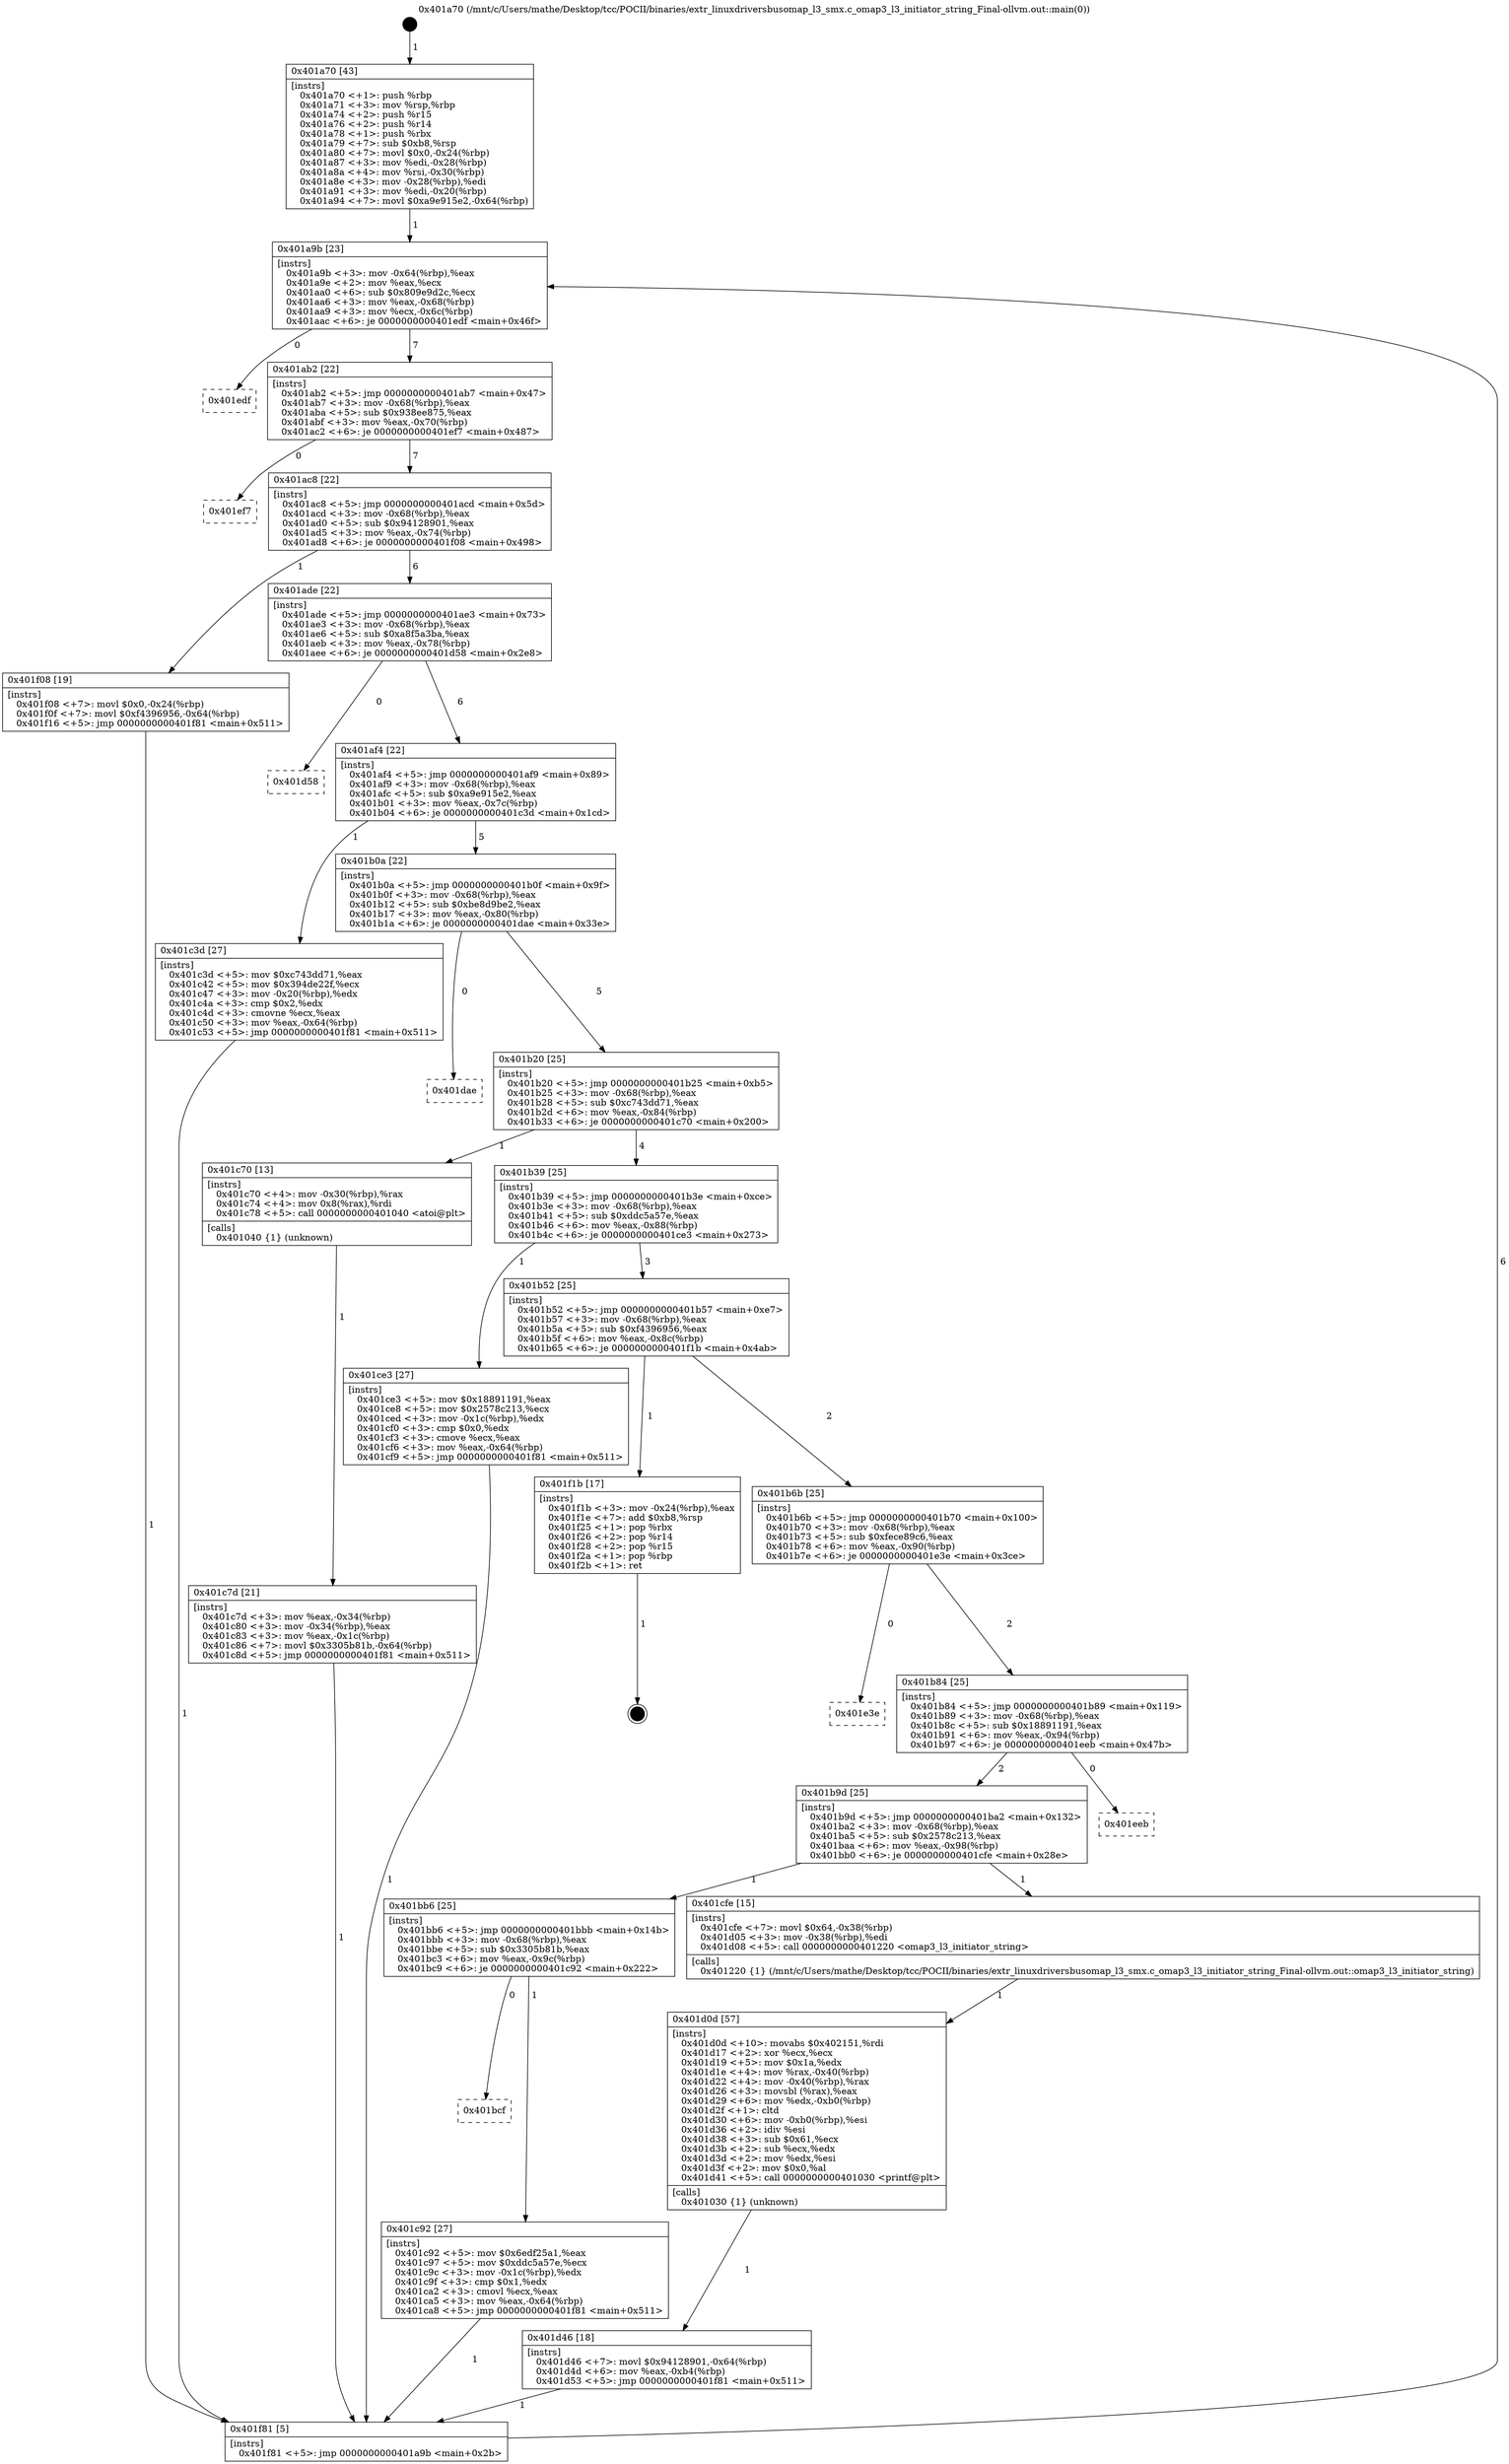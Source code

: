 digraph "0x401a70" {
  label = "0x401a70 (/mnt/c/Users/mathe/Desktop/tcc/POCII/binaries/extr_linuxdriversbusomap_l3_smx.c_omap3_l3_initiator_string_Final-ollvm.out::main(0))"
  labelloc = "t"
  node[shape=record]

  Entry [label="",width=0.3,height=0.3,shape=circle,fillcolor=black,style=filled]
  "0x401a9b" [label="{
     0x401a9b [23]\l
     | [instrs]\l
     &nbsp;&nbsp;0x401a9b \<+3\>: mov -0x64(%rbp),%eax\l
     &nbsp;&nbsp;0x401a9e \<+2\>: mov %eax,%ecx\l
     &nbsp;&nbsp;0x401aa0 \<+6\>: sub $0x809e9d2c,%ecx\l
     &nbsp;&nbsp;0x401aa6 \<+3\>: mov %eax,-0x68(%rbp)\l
     &nbsp;&nbsp;0x401aa9 \<+3\>: mov %ecx,-0x6c(%rbp)\l
     &nbsp;&nbsp;0x401aac \<+6\>: je 0000000000401edf \<main+0x46f\>\l
  }"]
  "0x401edf" [label="{
     0x401edf\l
  }", style=dashed]
  "0x401ab2" [label="{
     0x401ab2 [22]\l
     | [instrs]\l
     &nbsp;&nbsp;0x401ab2 \<+5\>: jmp 0000000000401ab7 \<main+0x47\>\l
     &nbsp;&nbsp;0x401ab7 \<+3\>: mov -0x68(%rbp),%eax\l
     &nbsp;&nbsp;0x401aba \<+5\>: sub $0x938ee875,%eax\l
     &nbsp;&nbsp;0x401abf \<+3\>: mov %eax,-0x70(%rbp)\l
     &nbsp;&nbsp;0x401ac2 \<+6\>: je 0000000000401ef7 \<main+0x487\>\l
  }"]
  Exit [label="",width=0.3,height=0.3,shape=circle,fillcolor=black,style=filled,peripheries=2]
  "0x401ef7" [label="{
     0x401ef7\l
  }", style=dashed]
  "0x401ac8" [label="{
     0x401ac8 [22]\l
     | [instrs]\l
     &nbsp;&nbsp;0x401ac8 \<+5\>: jmp 0000000000401acd \<main+0x5d\>\l
     &nbsp;&nbsp;0x401acd \<+3\>: mov -0x68(%rbp),%eax\l
     &nbsp;&nbsp;0x401ad0 \<+5\>: sub $0x94128901,%eax\l
     &nbsp;&nbsp;0x401ad5 \<+3\>: mov %eax,-0x74(%rbp)\l
     &nbsp;&nbsp;0x401ad8 \<+6\>: je 0000000000401f08 \<main+0x498\>\l
  }"]
  "0x401d46" [label="{
     0x401d46 [18]\l
     | [instrs]\l
     &nbsp;&nbsp;0x401d46 \<+7\>: movl $0x94128901,-0x64(%rbp)\l
     &nbsp;&nbsp;0x401d4d \<+6\>: mov %eax,-0xb4(%rbp)\l
     &nbsp;&nbsp;0x401d53 \<+5\>: jmp 0000000000401f81 \<main+0x511\>\l
  }"]
  "0x401f08" [label="{
     0x401f08 [19]\l
     | [instrs]\l
     &nbsp;&nbsp;0x401f08 \<+7\>: movl $0x0,-0x24(%rbp)\l
     &nbsp;&nbsp;0x401f0f \<+7\>: movl $0xf4396956,-0x64(%rbp)\l
     &nbsp;&nbsp;0x401f16 \<+5\>: jmp 0000000000401f81 \<main+0x511\>\l
  }"]
  "0x401ade" [label="{
     0x401ade [22]\l
     | [instrs]\l
     &nbsp;&nbsp;0x401ade \<+5\>: jmp 0000000000401ae3 \<main+0x73\>\l
     &nbsp;&nbsp;0x401ae3 \<+3\>: mov -0x68(%rbp),%eax\l
     &nbsp;&nbsp;0x401ae6 \<+5\>: sub $0xa8f5a3ba,%eax\l
     &nbsp;&nbsp;0x401aeb \<+3\>: mov %eax,-0x78(%rbp)\l
     &nbsp;&nbsp;0x401aee \<+6\>: je 0000000000401d58 \<main+0x2e8\>\l
  }"]
  "0x401d0d" [label="{
     0x401d0d [57]\l
     | [instrs]\l
     &nbsp;&nbsp;0x401d0d \<+10\>: movabs $0x402151,%rdi\l
     &nbsp;&nbsp;0x401d17 \<+2\>: xor %ecx,%ecx\l
     &nbsp;&nbsp;0x401d19 \<+5\>: mov $0x1a,%edx\l
     &nbsp;&nbsp;0x401d1e \<+4\>: mov %rax,-0x40(%rbp)\l
     &nbsp;&nbsp;0x401d22 \<+4\>: mov -0x40(%rbp),%rax\l
     &nbsp;&nbsp;0x401d26 \<+3\>: movsbl (%rax),%eax\l
     &nbsp;&nbsp;0x401d29 \<+6\>: mov %edx,-0xb0(%rbp)\l
     &nbsp;&nbsp;0x401d2f \<+1\>: cltd\l
     &nbsp;&nbsp;0x401d30 \<+6\>: mov -0xb0(%rbp),%esi\l
     &nbsp;&nbsp;0x401d36 \<+2\>: idiv %esi\l
     &nbsp;&nbsp;0x401d38 \<+3\>: sub $0x61,%ecx\l
     &nbsp;&nbsp;0x401d3b \<+2\>: sub %ecx,%edx\l
     &nbsp;&nbsp;0x401d3d \<+2\>: mov %edx,%esi\l
     &nbsp;&nbsp;0x401d3f \<+2\>: mov $0x0,%al\l
     &nbsp;&nbsp;0x401d41 \<+5\>: call 0000000000401030 \<printf@plt\>\l
     | [calls]\l
     &nbsp;&nbsp;0x401030 \{1\} (unknown)\l
  }"]
  "0x401d58" [label="{
     0x401d58\l
  }", style=dashed]
  "0x401af4" [label="{
     0x401af4 [22]\l
     | [instrs]\l
     &nbsp;&nbsp;0x401af4 \<+5\>: jmp 0000000000401af9 \<main+0x89\>\l
     &nbsp;&nbsp;0x401af9 \<+3\>: mov -0x68(%rbp),%eax\l
     &nbsp;&nbsp;0x401afc \<+5\>: sub $0xa9e915e2,%eax\l
     &nbsp;&nbsp;0x401b01 \<+3\>: mov %eax,-0x7c(%rbp)\l
     &nbsp;&nbsp;0x401b04 \<+6\>: je 0000000000401c3d \<main+0x1cd\>\l
  }"]
  "0x401bcf" [label="{
     0x401bcf\l
  }", style=dashed]
  "0x401c3d" [label="{
     0x401c3d [27]\l
     | [instrs]\l
     &nbsp;&nbsp;0x401c3d \<+5\>: mov $0xc743dd71,%eax\l
     &nbsp;&nbsp;0x401c42 \<+5\>: mov $0x394de22f,%ecx\l
     &nbsp;&nbsp;0x401c47 \<+3\>: mov -0x20(%rbp),%edx\l
     &nbsp;&nbsp;0x401c4a \<+3\>: cmp $0x2,%edx\l
     &nbsp;&nbsp;0x401c4d \<+3\>: cmovne %ecx,%eax\l
     &nbsp;&nbsp;0x401c50 \<+3\>: mov %eax,-0x64(%rbp)\l
     &nbsp;&nbsp;0x401c53 \<+5\>: jmp 0000000000401f81 \<main+0x511\>\l
  }"]
  "0x401b0a" [label="{
     0x401b0a [22]\l
     | [instrs]\l
     &nbsp;&nbsp;0x401b0a \<+5\>: jmp 0000000000401b0f \<main+0x9f\>\l
     &nbsp;&nbsp;0x401b0f \<+3\>: mov -0x68(%rbp),%eax\l
     &nbsp;&nbsp;0x401b12 \<+5\>: sub $0xbe8d9be2,%eax\l
     &nbsp;&nbsp;0x401b17 \<+3\>: mov %eax,-0x80(%rbp)\l
     &nbsp;&nbsp;0x401b1a \<+6\>: je 0000000000401dae \<main+0x33e\>\l
  }"]
  "0x401f81" [label="{
     0x401f81 [5]\l
     | [instrs]\l
     &nbsp;&nbsp;0x401f81 \<+5\>: jmp 0000000000401a9b \<main+0x2b\>\l
  }"]
  "0x401a70" [label="{
     0x401a70 [43]\l
     | [instrs]\l
     &nbsp;&nbsp;0x401a70 \<+1\>: push %rbp\l
     &nbsp;&nbsp;0x401a71 \<+3\>: mov %rsp,%rbp\l
     &nbsp;&nbsp;0x401a74 \<+2\>: push %r15\l
     &nbsp;&nbsp;0x401a76 \<+2\>: push %r14\l
     &nbsp;&nbsp;0x401a78 \<+1\>: push %rbx\l
     &nbsp;&nbsp;0x401a79 \<+7\>: sub $0xb8,%rsp\l
     &nbsp;&nbsp;0x401a80 \<+7\>: movl $0x0,-0x24(%rbp)\l
     &nbsp;&nbsp;0x401a87 \<+3\>: mov %edi,-0x28(%rbp)\l
     &nbsp;&nbsp;0x401a8a \<+4\>: mov %rsi,-0x30(%rbp)\l
     &nbsp;&nbsp;0x401a8e \<+3\>: mov -0x28(%rbp),%edi\l
     &nbsp;&nbsp;0x401a91 \<+3\>: mov %edi,-0x20(%rbp)\l
     &nbsp;&nbsp;0x401a94 \<+7\>: movl $0xa9e915e2,-0x64(%rbp)\l
  }"]
  "0x401c92" [label="{
     0x401c92 [27]\l
     | [instrs]\l
     &nbsp;&nbsp;0x401c92 \<+5\>: mov $0x6edf25a1,%eax\l
     &nbsp;&nbsp;0x401c97 \<+5\>: mov $0xddc5a57e,%ecx\l
     &nbsp;&nbsp;0x401c9c \<+3\>: mov -0x1c(%rbp),%edx\l
     &nbsp;&nbsp;0x401c9f \<+3\>: cmp $0x1,%edx\l
     &nbsp;&nbsp;0x401ca2 \<+3\>: cmovl %ecx,%eax\l
     &nbsp;&nbsp;0x401ca5 \<+3\>: mov %eax,-0x64(%rbp)\l
     &nbsp;&nbsp;0x401ca8 \<+5\>: jmp 0000000000401f81 \<main+0x511\>\l
  }"]
  "0x401dae" [label="{
     0x401dae\l
  }", style=dashed]
  "0x401b20" [label="{
     0x401b20 [25]\l
     | [instrs]\l
     &nbsp;&nbsp;0x401b20 \<+5\>: jmp 0000000000401b25 \<main+0xb5\>\l
     &nbsp;&nbsp;0x401b25 \<+3\>: mov -0x68(%rbp),%eax\l
     &nbsp;&nbsp;0x401b28 \<+5\>: sub $0xc743dd71,%eax\l
     &nbsp;&nbsp;0x401b2d \<+6\>: mov %eax,-0x84(%rbp)\l
     &nbsp;&nbsp;0x401b33 \<+6\>: je 0000000000401c70 \<main+0x200\>\l
  }"]
  "0x401bb6" [label="{
     0x401bb6 [25]\l
     | [instrs]\l
     &nbsp;&nbsp;0x401bb6 \<+5\>: jmp 0000000000401bbb \<main+0x14b\>\l
     &nbsp;&nbsp;0x401bbb \<+3\>: mov -0x68(%rbp),%eax\l
     &nbsp;&nbsp;0x401bbe \<+5\>: sub $0x3305b81b,%eax\l
     &nbsp;&nbsp;0x401bc3 \<+6\>: mov %eax,-0x9c(%rbp)\l
     &nbsp;&nbsp;0x401bc9 \<+6\>: je 0000000000401c92 \<main+0x222\>\l
  }"]
  "0x401c70" [label="{
     0x401c70 [13]\l
     | [instrs]\l
     &nbsp;&nbsp;0x401c70 \<+4\>: mov -0x30(%rbp),%rax\l
     &nbsp;&nbsp;0x401c74 \<+4\>: mov 0x8(%rax),%rdi\l
     &nbsp;&nbsp;0x401c78 \<+5\>: call 0000000000401040 \<atoi@plt\>\l
     | [calls]\l
     &nbsp;&nbsp;0x401040 \{1\} (unknown)\l
  }"]
  "0x401b39" [label="{
     0x401b39 [25]\l
     | [instrs]\l
     &nbsp;&nbsp;0x401b39 \<+5\>: jmp 0000000000401b3e \<main+0xce\>\l
     &nbsp;&nbsp;0x401b3e \<+3\>: mov -0x68(%rbp),%eax\l
     &nbsp;&nbsp;0x401b41 \<+5\>: sub $0xddc5a57e,%eax\l
     &nbsp;&nbsp;0x401b46 \<+6\>: mov %eax,-0x88(%rbp)\l
     &nbsp;&nbsp;0x401b4c \<+6\>: je 0000000000401ce3 \<main+0x273\>\l
  }"]
  "0x401c7d" [label="{
     0x401c7d [21]\l
     | [instrs]\l
     &nbsp;&nbsp;0x401c7d \<+3\>: mov %eax,-0x34(%rbp)\l
     &nbsp;&nbsp;0x401c80 \<+3\>: mov -0x34(%rbp),%eax\l
     &nbsp;&nbsp;0x401c83 \<+3\>: mov %eax,-0x1c(%rbp)\l
     &nbsp;&nbsp;0x401c86 \<+7\>: movl $0x3305b81b,-0x64(%rbp)\l
     &nbsp;&nbsp;0x401c8d \<+5\>: jmp 0000000000401f81 \<main+0x511\>\l
  }"]
  "0x401cfe" [label="{
     0x401cfe [15]\l
     | [instrs]\l
     &nbsp;&nbsp;0x401cfe \<+7\>: movl $0x64,-0x38(%rbp)\l
     &nbsp;&nbsp;0x401d05 \<+3\>: mov -0x38(%rbp),%edi\l
     &nbsp;&nbsp;0x401d08 \<+5\>: call 0000000000401220 \<omap3_l3_initiator_string\>\l
     | [calls]\l
     &nbsp;&nbsp;0x401220 \{1\} (/mnt/c/Users/mathe/Desktop/tcc/POCII/binaries/extr_linuxdriversbusomap_l3_smx.c_omap3_l3_initiator_string_Final-ollvm.out::omap3_l3_initiator_string)\l
  }"]
  "0x401ce3" [label="{
     0x401ce3 [27]\l
     | [instrs]\l
     &nbsp;&nbsp;0x401ce3 \<+5\>: mov $0x18891191,%eax\l
     &nbsp;&nbsp;0x401ce8 \<+5\>: mov $0x2578c213,%ecx\l
     &nbsp;&nbsp;0x401ced \<+3\>: mov -0x1c(%rbp),%edx\l
     &nbsp;&nbsp;0x401cf0 \<+3\>: cmp $0x0,%edx\l
     &nbsp;&nbsp;0x401cf3 \<+3\>: cmove %ecx,%eax\l
     &nbsp;&nbsp;0x401cf6 \<+3\>: mov %eax,-0x64(%rbp)\l
     &nbsp;&nbsp;0x401cf9 \<+5\>: jmp 0000000000401f81 \<main+0x511\>\l
  }"]
  "0x401b52" [label="{
     0x401b52 [25]\l
     | [instrs]\l
     &nbsp;&nbsp;0x401b52 \<+5\>: jmp 0000000000401b57 \<main+0xe7\>\l
     &nbsp;&nbsp;0x401b57 \<+3\>: mov -0x68(%rbp),%eax\l
     &nbsp;&nbsp;0x401b5a \<+5\>: sub $0xf4396956,%eax\l
     &nbsp;&nbsp;0x401b5f \<+6\>: mov %eax,-0x8c(%rbp)\l
     &nbsp;&nbsp;0x401b65 \<+6\>: je 0000000000401f1b \<main+0x4ab\>\l
  }"]
  "0x401b9d" [label="{
     0x401b9d [25]\l
     | [instrs]\l
     &nbsp;&nbsp;0x401b9d \<+5\>: jmp 0000000000401ba2 \<main+0x132\>\l
     &nbsp;&nbsp;0x401ba2 \<+3\>: mov -0x68(%rbp),%eax\l
     &nbsp;&nbsp;0x401ba5 \<+5\>: sub $0x2578c213,%eax\l
     &nbsp;&nbsp;0x401baa \<+6\>: mov %eax,-0x98(%rbp)\l
     &nbsp;&nbsp;0x401bb0 \<+6\>: je 0000000000401cfe \<main+0x28e\>\l
  }"]
  "0x401f1b" [label="{
     0x401f1b [17]\l
     | [instrs]\l
     &nbsp;&nbsp;0x401f1b \<+3\>: mov -0x24(%rbp),%eax\l
     &nbsp;&nbsp;0x401f1e \<+7\>: add $0xb8,%rsp\l
     &nbsp;&nbsp;0x401f25 \<+1\>: pop %rbx\l
     &nbsp;&nbsp;0x401f26 \<+2\>: pop %r14\l
     &nbsp;&nbsp;0x401f28 \<+2\>: pop %r15\l
     &nbsp;&nbsp;0x401f2a \<+1\>: pop %rbp\l
     &nbsp;&nbsp;0x401f2b \<+1\>: ret\l
  }"]
  "0x401b6b" [label="{
     0x401b6b [25]\l
     | [instrs]\l
     &nbsp;&nbsp;0x401b6b \<+5\>: jmp 0000000000401b70 \<main+0x100\>\l
     &nbsp;&nbsp;0x401b70 \<+3\>: mov -0x68(%rbp),%eax\l
     &nbsp;&nbsp;0x401b73 \<+5\>: sub $0xfece89c6,%eax\l
     &nbsp;&nbsp;0x401b78 \<+6\>: mov %eax,-0x90(%rbp)\l
     &nbsp;&nbsp;0x401b7e \<+6\>: je 0000000000401e3e \<main+0x3ce\>\l
  }"]
  "0x401eeb" [label="{
     0x401eeb\l
  }", style=dashed]
  "0x401e3e" [label="{
     0x401e3e\l
  }", style=dashed]
  "0x401b84" [label="{
     0x401b84 [25]\l
     | [instrs]\l
     &nbsp;&nbsp;0x401b84 \<+5\>: jmp 0000000000401b89 \<main+0x119\>\l
     &nbsp;&nbsp;0x401b89 \<+3\>: mov -0x68(%rbp),%eax\l
     &nbsp;&nbsp;0x401b8c \<+5\>: sub $0x18891191,%eax\l
     &nbsp;&nbsp;0x401b91 \<+6\>: mov %eax,-0x94(%rbp)\l
     &nbsp;&nbsp;0x401b97 \<+6\>: je 0000000000401eeb \<main+0x47b\>\l
  }"]
  Entry -> "0x401a70" [label=" 1"]
  "0x401a9b" -> "0x401edf" [label=" 0"]
  "0x401a9b" -> "0x401ab2" [label=" 7"]
  "0x401f1b" -> Exit [label=" 1"]
  "0x401ab2" -> "0x401ef7" [label=" 0"]
  "0x401ab2" -> "0x401ac8" [label=" 7"]
  "0x401f08" -> "0x401f81" [label=" 1"]
  "0x401ac8" -> "0x401f08" [label=" 1"]
  "0x401ac8" -> "0x401ade" [label=" 6"]
  "0x401d46" -> "0x401f81" [label=" 1"]
  "0x401ade" -> "0x401d58" [label=" 0"]
  "0x401ade" -> "0x401af4" [label=" 6"]
  "0x401d0d" -> "0x401d46" [label=" 1"]
  "0x401af4" -> "0x401c3d" [label=" 1"]
  "0x401af4" -> "0x401b0a" [label=" 5"]
  "0x401c3d" -> "0x401f81" [label=" 1"]
  "0x401a70" -> "0x401a9b" [label=" 1"]
  "0x401f81" -> "0x401a9b" [label=" 6"]
  "0x401cfe" -> "0x401d0d" [label=" 1"]
  "0x401b0a" -> "0x401dae" [label=" 0"]
  "0x401b0a" -> "0x401b20" [label=" 5"]
  "0x401ce3" -> "0x401f81" [label=" 1"]
  "0x401b20" -> "0x401c70" [label=" 1"]
  "0x401b20" -> "0x401b39" [label=" 4"]
  "0x401c70" -> "0x401c7d" [label=" 1"]
  "0x401c7d" -> "0x401f81" [label=" 1"]
  "0x401bb6" -> "0x401bcf" [label=" 0"]
  "0x401b39" -> "0x401ce3" [label=" 1"]
  "0x401b39" -> "0x401b52" [label=" 3"]
  "0x401bb6" -> "0x401c92" [label=" 1"]
  "0x401b52" -> "0x401f1b" [label=" 1"]
  "0x401b52" -> "0x401b6b" [label=" 2"]
  "0x401b9d" -> "0x401bb6" [label=" 1"]
  "0x401b6b" -> "0x401e3e" [label=" 0"]
  "0x401b6b" -> "0x401b84" [label=" 2"]
  "0x401b9d" -> "0x401cfe" [label=" 1"]
  "0x401b84" -> "0x401eeb" [label=" 0"]
  "0x401b84" -> "0x401b9d" [label=" 2"]
  "0x401c92" -> "0x401f81" [label=" 1"]
}
